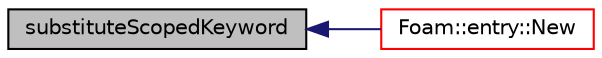 digraph "substituteScopedKeyword"
{
  bgcolor="transparent";
  edge [fontname="Helvetica",fontsize="10",labelfontname="Helvetica",labelfontsize="10"];
  node [fontname="Helvetica",fontsize="10",shape=record];
  rankdir="LR";
  Node28941 [label="substituteScopedKeyword",height=0.2,width=0.4,color="black", fillcolor="grey75", style="filled", fontcolor="black"];
  Node28941 -> Node28942 [dir="back",color="midnightblue",fontsize="10",style="solid",fontname="Helvetica"];
  Node28942 [label="Foam::entry::New",height=0.2,width=0.4,color="red",URL="$a27137.html#a8a226a546ec766d55192e65b55f87715",tooltip="Construct from Istream and insert into dictionary. "];
}
